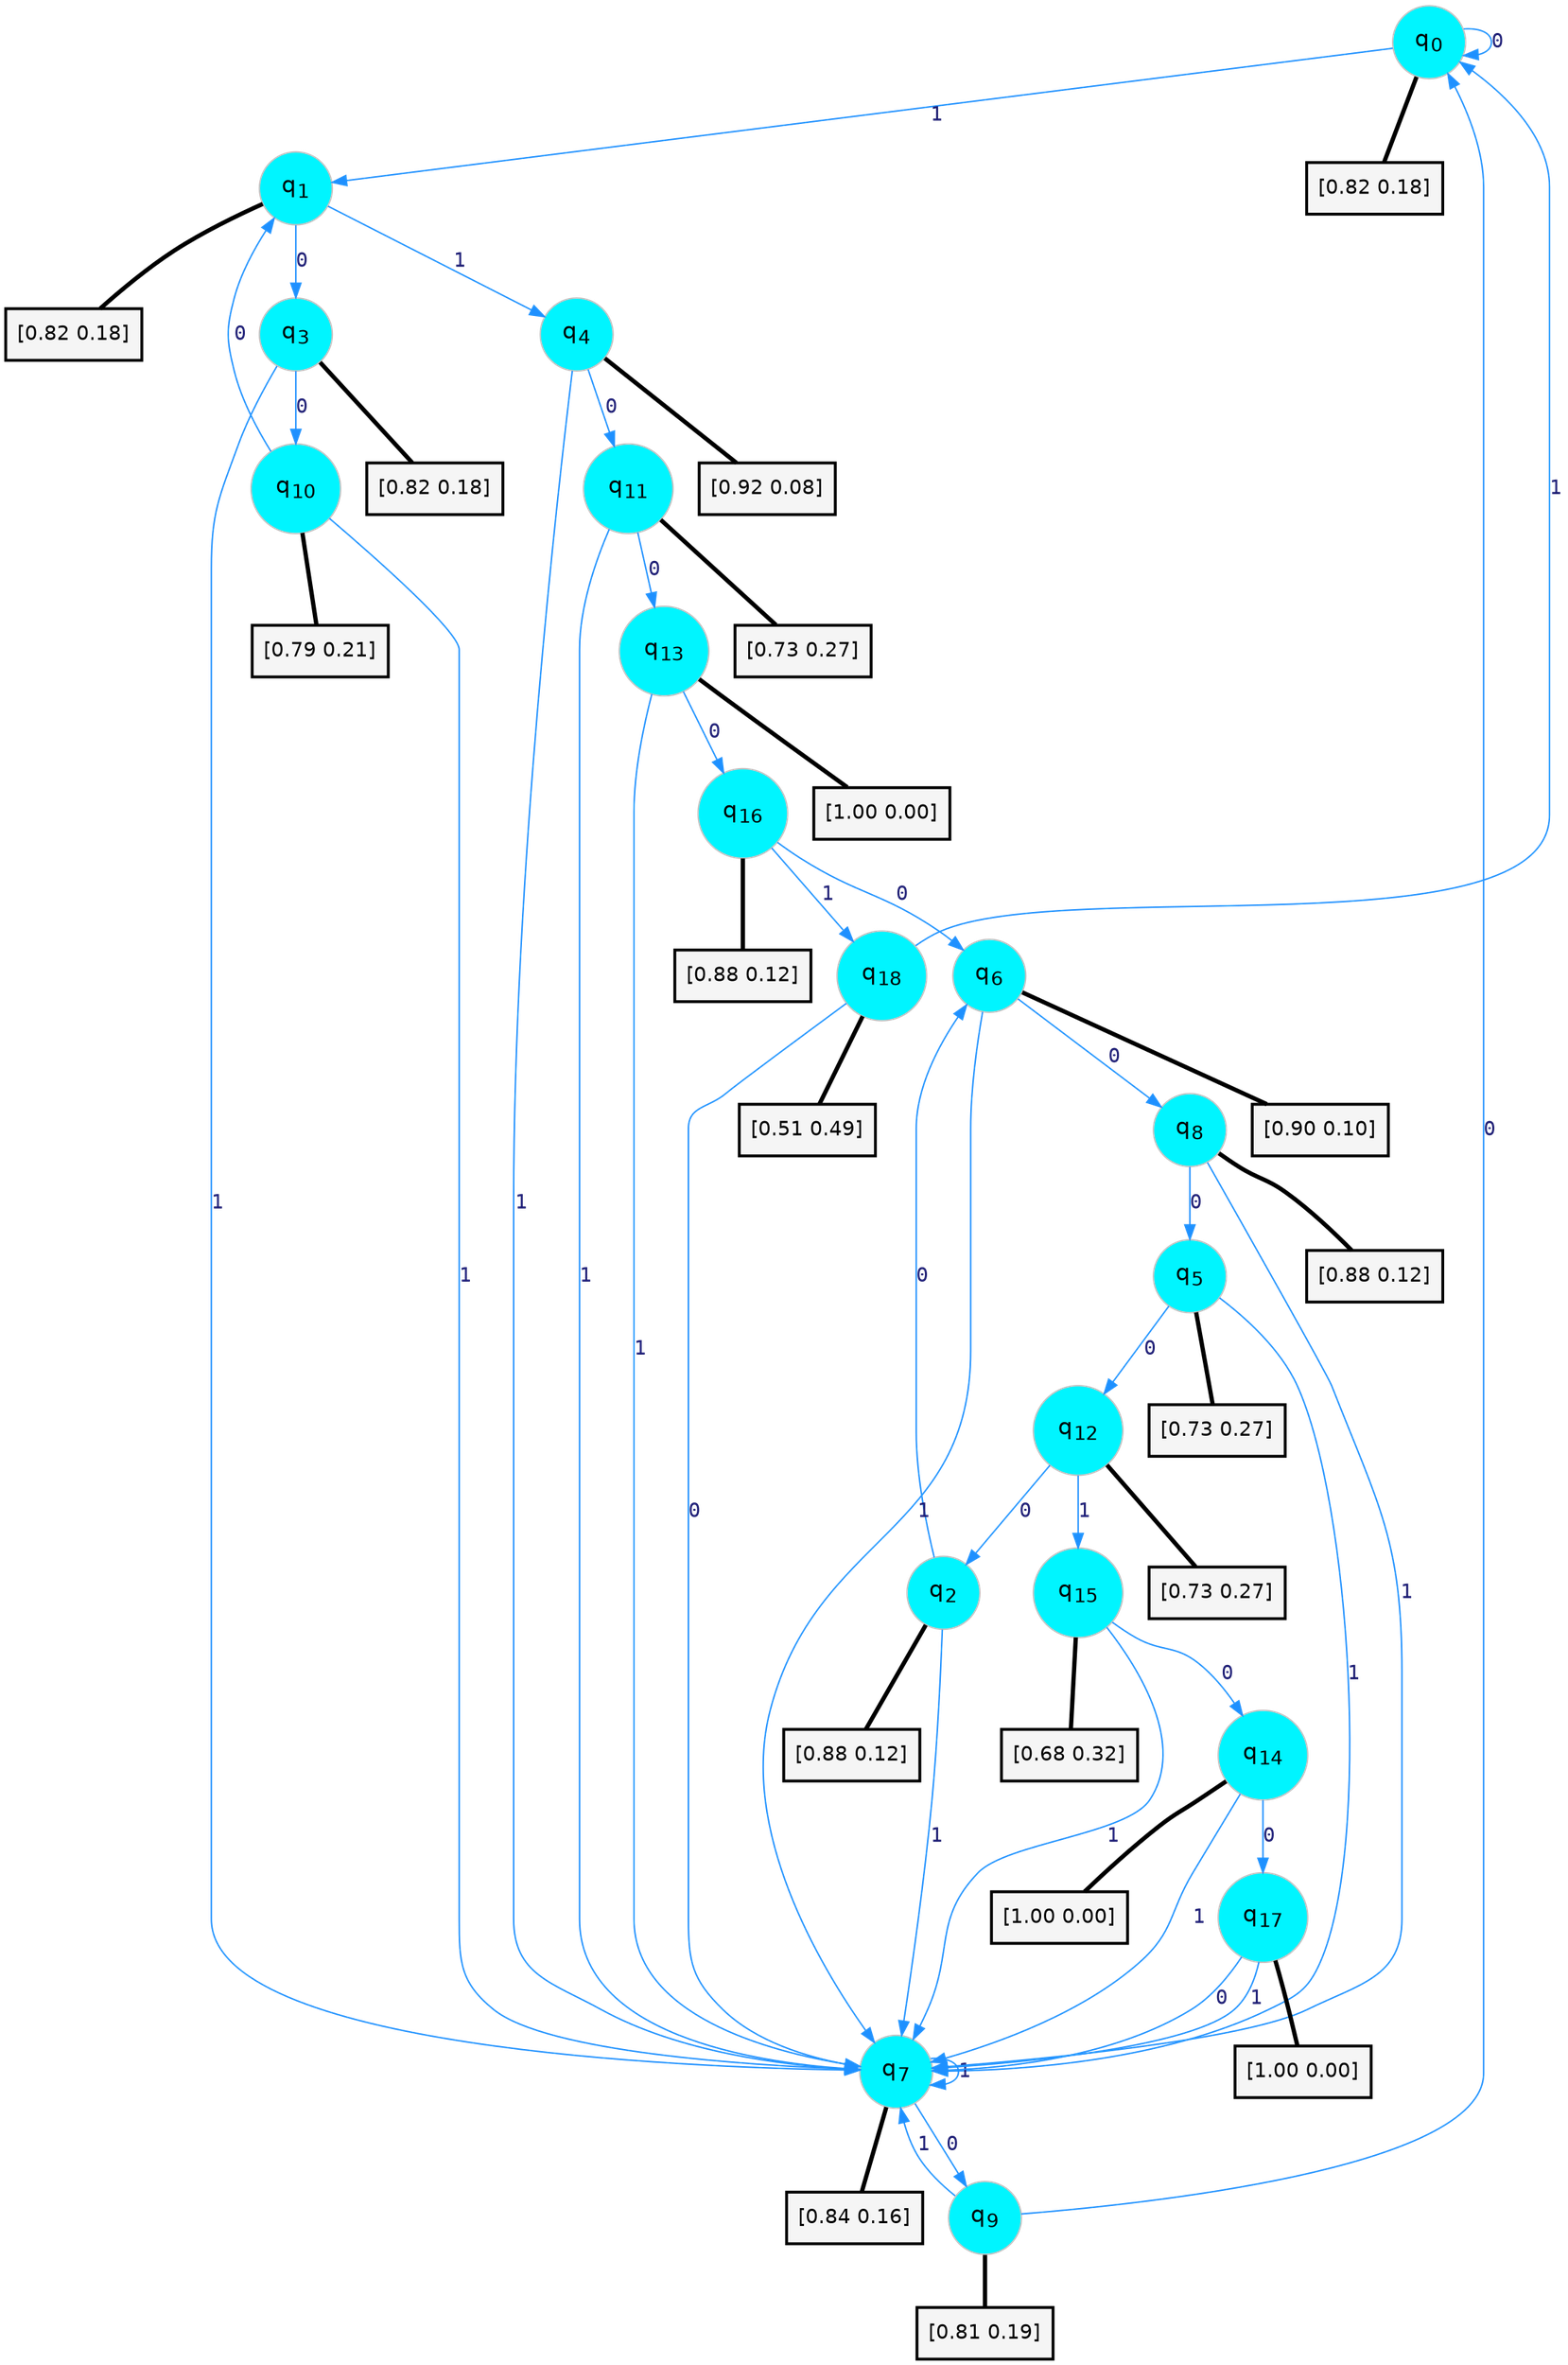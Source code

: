 digraph G {
graph [
bgcolor=transparent, dpi=300, rankdir=TD, size="40,25"];
node [
color=gray, fillcolor=turquoise1, fontcolor=black, fontname=Helvetica, fontsize=16, fontweight=bold, shape=circle, style=filled];
edge [
arrowsize=1, color=dodgerblue1, fontcolor=midnightblue, fontname=courier, fontweight=bold, penwidth=1, style=solid, weight=20];
0[label=<q<SUB>0</SUB>>];
1[label=<q<SUB>1</SUB>>];
2[label=<q<SUB>2</SUB>>];
3[label=<q<SUB>3</SUB>>];
4[label=<q<SUB>4</SUB>>];
5[label=<q<SUB>5</SUB>>];
6[label=<q<SUB>6</SUB>>];
7[label=<q<SUB>7</SUB>>];
8[label=<q<SUB>8</SUB>>];
9[label=<q<SUB>9</SUB>>];
10[label=<q<SUB>10</SUB>>];
11[label=<q<SUB>11</SUB>>];
12[label=<q<SUB>12</SUB>>];
13[label=<q<SUB>13</SUB>>];
14[label=<q<SUB>14</SUB>>];
15[label=<q<SUB>15</SUB>>];
16[label=<q<SUB>16</SUB>>];
17[label=<q<SUB>17</SUB>>];
18[label=<q<SUB>18</SUB>>];
19[label="[0.82 0.18]", shape=box,fontcolor=black, fontname=Helvetica, fontsize=14, penwidth=2, fillcolor=whitesmoke,color=black];
20[label="[0.82 0.18]", shape=box,fontcolor=black, fontname=Helvetica, fontsize=14, penwidth=2, fillcolor=whitesmoke,color=black];
21[label="[0.88 0.12]", shape=box,fontcolor=black, fontname=Helvetica, fontsize=14, penwidth=2, fillcolor=whitesmoke,color=black];
22[label="[0.82 0.18]", shape=box,fontcolor=black, fontname=Helvetica, fontsize=14, penwidth=2, fillcolor=whitesmoke,color=black];
23[label="[0.92 0.08]", shape=box,fontcolor=black, fontname=Helvetica, fontsize=14, penwidth=2, fillcolor=whitesmoke,color=black];
24[label="[0.73 0.27]", shape=box,fontcolor=black, fontname=Helvetica, fontsize=14, penwidth=2, fillcolor=whitesmoke,color=black];
25[label="[0.90 0.10]", shape=box,fontcolor=black, fontname=Helvetica, fontsize=14, penwidth=2, fillcolor=whitesmoke,color=black];
26[label="[0.84 0.16]", shape=box,fontcolor=black, fontname=Helvetica, fontsize=14, penwidth=2, fillcolor=whitesmoke,color=black];
27[label="[0.88 0.12]", shape=box,fontcolor=black, fontname=Helvetica, fontsize=14, penwidth=2, fillcolor=whitesmoke,color=black];
28[label="[0.81 0.19]", shape=box,fontcolor=black, fontname=Helvetica, fontsize=14, penwidth=2, fillcolor=whitesmoke,color=black];
29[label="[0.79 0.21]", shape=box,fontcolor=black, fontname=Helvetica, fontsize=14, penwidth=2, fillcolor=whitesmoke,color=black];
30[label="[0.73 0.27]", shape=box,fontcolor=black, fontname=Helvetica, fontsize=14, penwidth=2, fillcolor=whitesmoke,color=black];
31[label="[0.73 0.27]", shape=box,fontcolor=black, fontname=Helvetica, fontsize=14, penwidth=2, fillcolor=whitesmoke,color=black];
32[label="[1.00 0.00]", shape=box,fontcolor=black, fontname=Helvetica, fontsize=14, penwidth=2, fillcolor=whitesmoke,color=black];
33[label="[1.00 0.00]", shape=box,fontcolor=black, fontname=Helvetica, fontsize=14, penwidth=2, fillcolor=whitesmoke,color=black];
34[label="[0.68 0.32]", shape=box,fontcolor=black, fontname=Helvetica, fontsize=14, penwidth=2, fillcolor=whitesmoke,color=black];
35[label="[0.88 0.12]", shape=box,fontcolor=black, fontname=Helvetica, fontsize=14, penwidth=2, fillcolor=whitesmoke,color=black];
36[label="[1.00 0.00]", shape=box,fontcolor=black, fontname=Helvetica, fontsize=14, penwidth=2, fillcolor=whitesmoke,color=black];
37[label="[0.51 0.49]", shape=box,fontcolor=black, fontname=Helvetica, fontsize=14, penwidth=2, fillcolor=whitesmoke,color=black];
0->0 [label=0];
0->1 [label=1];
0->19 [arrowhead=none, penwidth=3,color=black];
1->3 [label=0];
1->4 [label=1];
1->20 [arrowhead=none, penwidth=3,color=black];
2->6 [label=0];
2->7 [label=1];
2->21 [arrowhead=none, penwidth=3,color=black];
3->10 [label=0];
3->7 [label=1];
3->22 [arrowhead=none, penwidth=3,color=black];
4->11 [label=0];
4->7 [label=1];
4->23 [arrowhead=none, penwidth=3,color=black];
5->12 [label=0];
5->7 [label=1];
5->24 [arrowhead=none, penwidth=3,color=black];
6->8 [label=0];
6->7 [label=1];
6->25 [arrowhead=none, penwidth=3,color=black];
7->9 [label=0];
7->7 [label=1];
7->26 [arrowhead=none, penwidth=3,color=black];
8->5 [label=0];
8->7 [label=1];
8->27 [arrowhead=none, penwidth=3,color=black];
9->0 [label=0];
9->7 [label=1];
9->28 [arrowhead=none, penwidth=3,color=black];
10->1 [label=0];
10->7 [label=1];
10->29 [arrowhead=none, penwidth=3,color=black];
11->13 [label=0];
11->7 [label=1];
11->30 [arrowhead=none, penwidth=3,color=black];
12->2 [label=0];
12->15 [label=1];
12->31 [arrowhead=none, penwidth=3,color=black];
13->16 [label=0];
13->7 [label=1];
13->32 [arrowhead=none, penwidth=3,color=black];
14->17 [label=0];
14->7 [label=1];
14->33 [arrowhead=none, penwidth=3,color=black];
15->14 [label=0];
15->7 [label=1];
15->34 [arrowhead=none, penwidth=3,color=black];
16->6 [label=0];
16->18 [label=1];
16->35 [arrowhead=none, penwidth=3,color=black];
17->7 [label=0];
17->7 [label=1];
17->36 [arrowhead=none, penwidth=3,color=black];
18->7 [label=0];
18->0 [label=1];
18->37 [arrowhead=none, penwidth=3,color=black];
}
